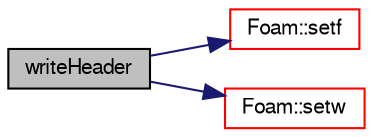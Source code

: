 digraph "writeHeader"
{
  bgcolor="transparent";
  edge [fontname="FreeSans",fontsize="10",labelfontname="FreeSans",labelfontsize="10"];
  node [fontname="FreeSans",fontsize="10",shape=record];
  rankdir="LR";
  Node1 [label="writeHeader",height=0.2,width=0.4,color="black", fillcolor="grey75", style="filled" fontcolor="black"];
  Node1 -> Node2 [color="midnightblue",fontsize="10",style="solid",fontname="FreeSans"];
  Node2 [label="Foam::setf",height=0.2,width=0.4,color="red",URL="$a10237.html#a5ec2912ad15d943cb9716390c4e32e0d"];
  Node1 -> Node3 [color="midnightblue",fontsize="10",style="solid",fontname="FreeSans"];
  Node3 [label="Foam::setw",height=0.2,width=0.4,color="red",URL="$a10237.html#a3318127f6f23246407ca749a0a0ea03c"];
}
